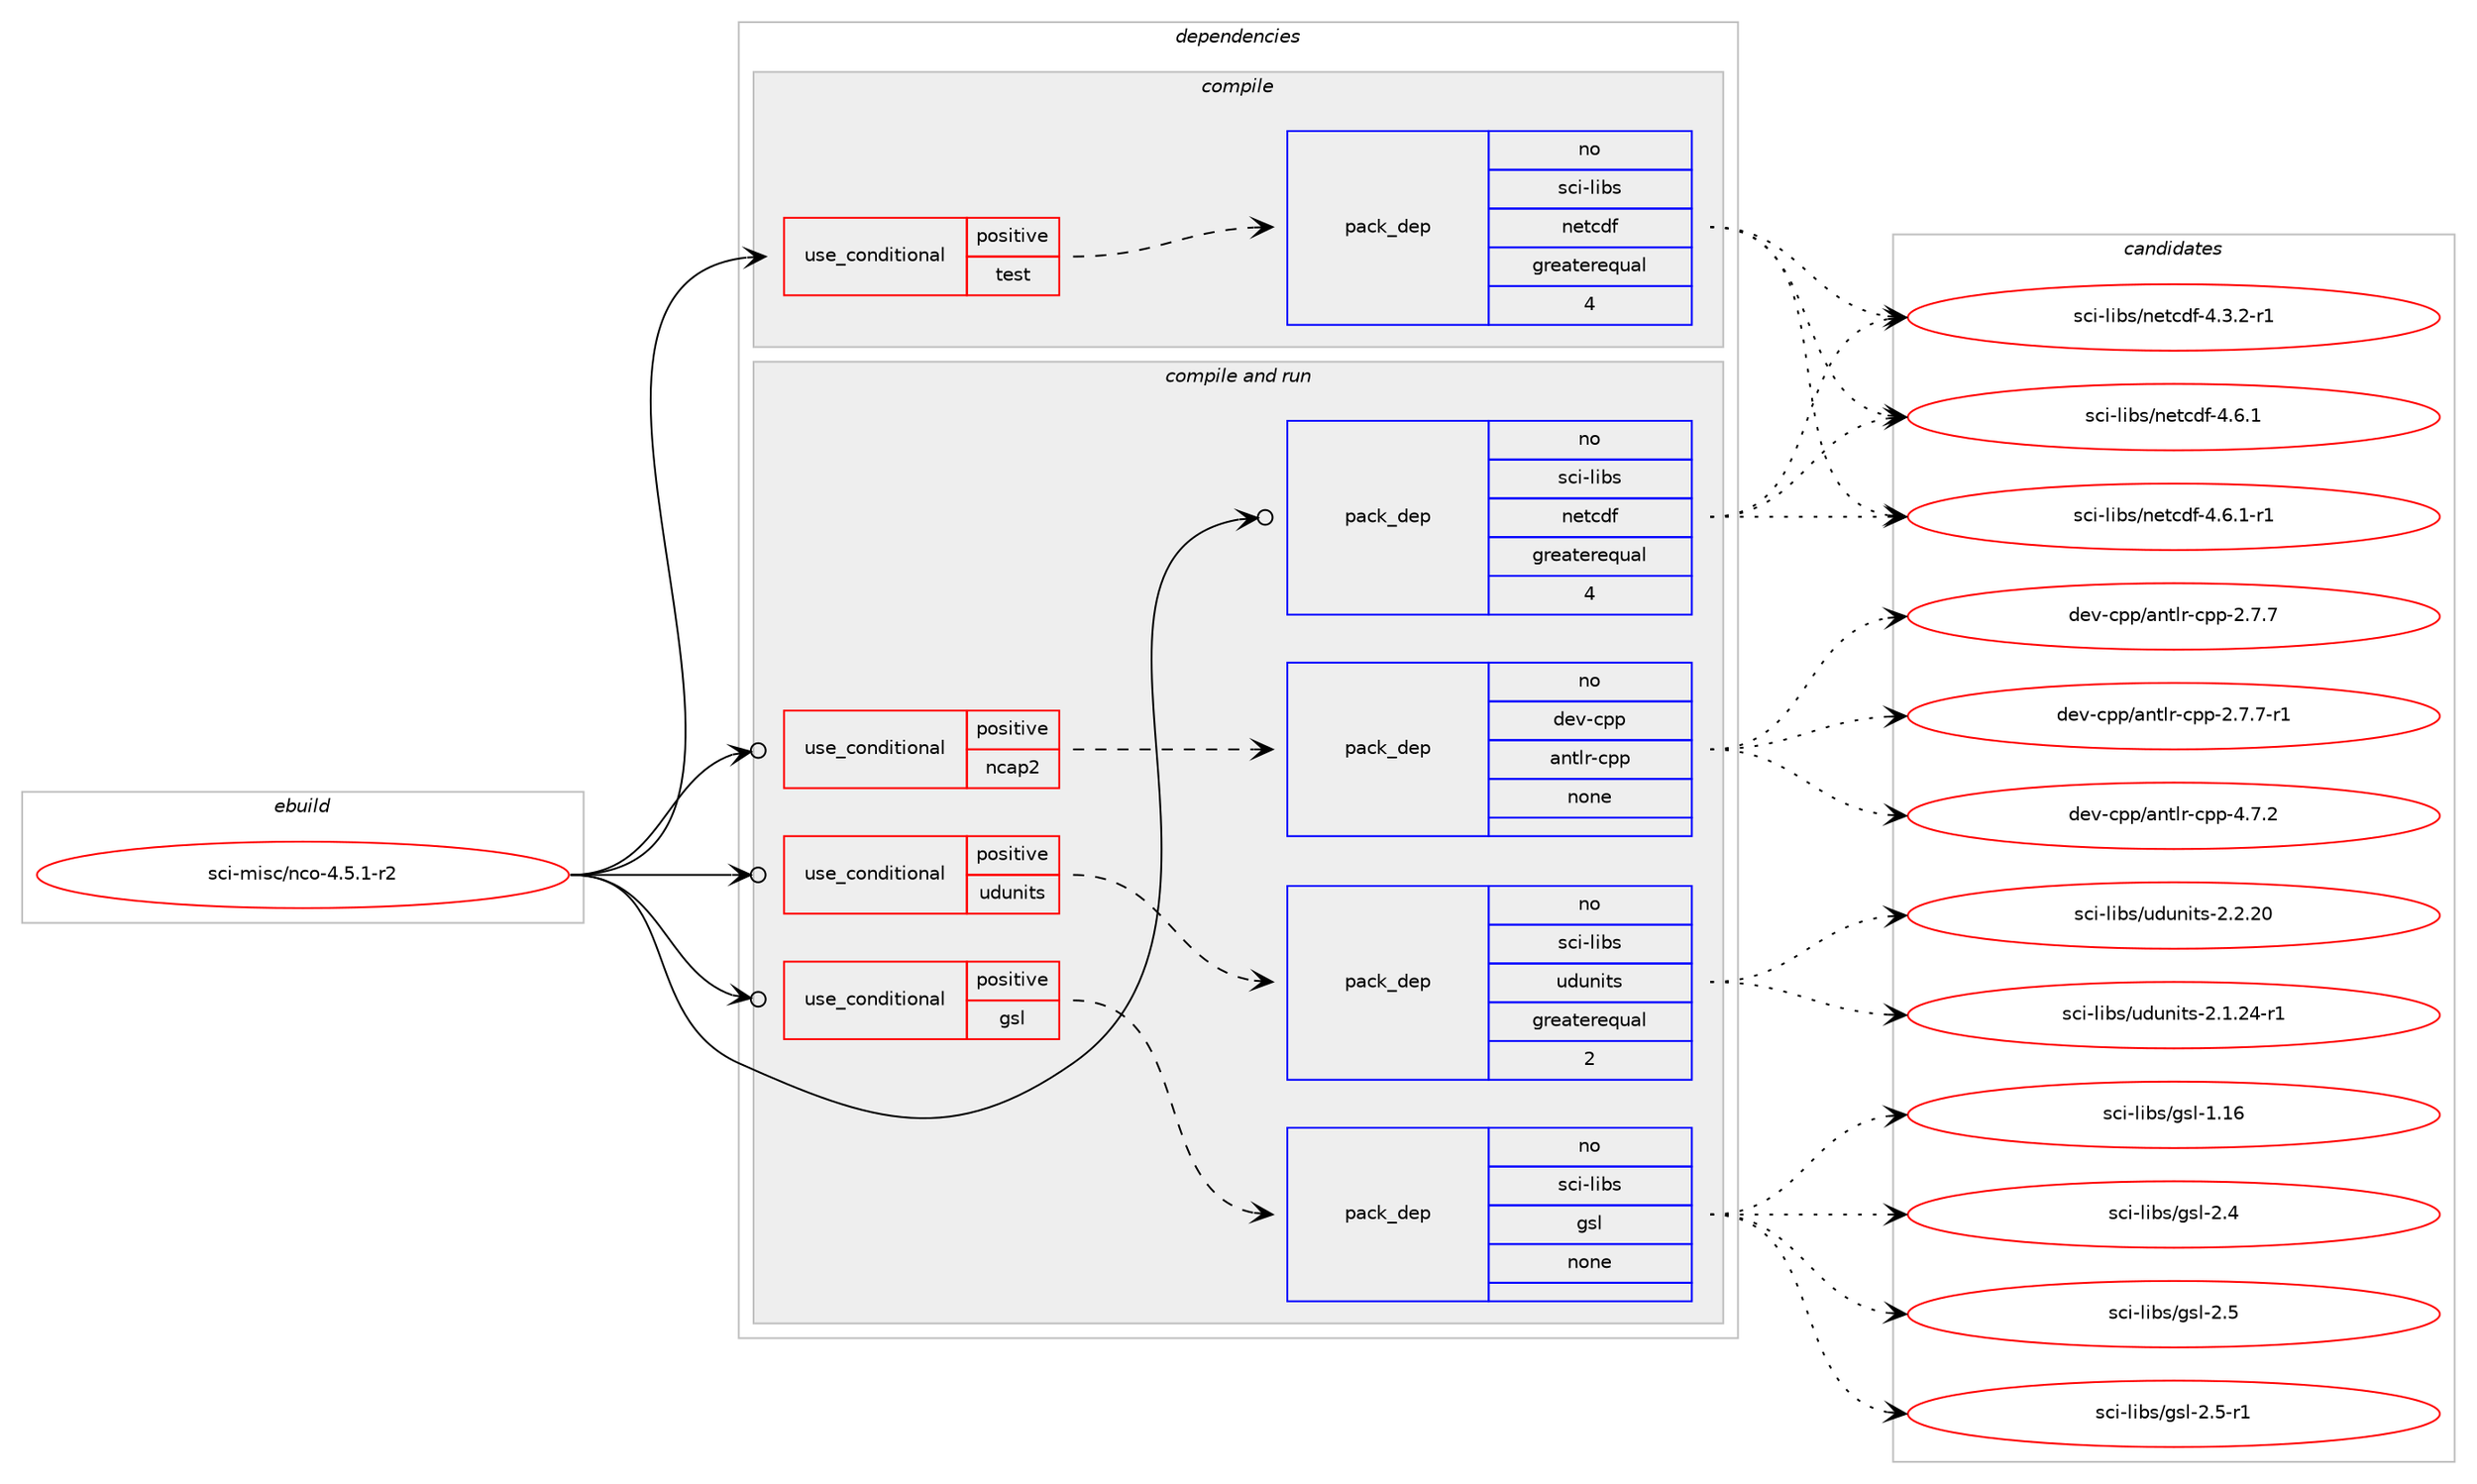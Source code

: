 digraph prolog {

# *************
# Graph options
# *************

newrank=true;
concentrate=true;
compound=true;
graph [rankdir=LR,fontname=Helvetica,fontsize=10,ranksep=1.5];#, ranksep=2.5, nodesep=0.2];
edge  [arrowhead=vee];
node  [fontname=Helvetica,fontsize=10];

# **********
# The ebuild
# **********

subgraph cluster_leftcol {
color=gray;
rank=same;
label=<<i>ebuild</i>>;
id [label="sci-misc/nco-4.5.1-r2", color=red, width=4, href="../sci-misc/nco-4.5.1-r2.svg"];
}

# ****************
# The dependencies
# ****************

subgraph cluster_midcol {
color=gray;
label=<<i>dependencies</i>>;
subgraph cluster_compile {
fillcolor="#eeeeee";
style=filled;
label=<<i>compile</i>>;
subgraph cond209472 {
dependency862985 [label=<<TABLE BORDER="0" CELLBORDER="1" CELLSPACING="0" CELLPADDING="4"><TR><TD ROWSPAN="3" CELLPADDING="10">use_conditional</TD></TR><TR><TD>positive</TD></TR><TR><TD>test</TD></TR></TABLE>>, shape=none, color=red];
subgraph pack638257 {
dependency862986 [label=<<TABLE BORDER="0" CELLBORDER="1" CELLSPACING="0" CELLPADDING="4" WIDTH="220"><TR><TD ROWSPAN="6" CELLPADDING="30">pack_dep</TD></TR><TR><TD WIDTH="110">no</TD></TR><TR><TD>sci-libs</TD></TR><TR><TD>netcdf</TD></TR><TR><TD>greaterequal</TD></TR><TR><TD>4</TD></TR></TABLE>>, shape=none, color=blue];
}
dependency862985:e -> dependency862986:w [weight=20,style="dashed",arrowhead="vee"];
}
id:e -> dependency862985:w [weight=20,style="solid",arrowhead="vee"];
}
subgraph cluster_compileandrun {
fillcolor="#eeeeee";
style=filled;
label=<<i>compile and run</i>>;
subgraph cond209473 {
dependency862987 [label=<<TABLE BORDER="0" CELLBORDER="1" CELLSPACING="0" CELLPADDING="4"><TR><TD ROWSPAN="3" CELLPADDING="10">use_conditional</TD></TR><TR><TD>positive</TD></TR><TR><TD>gsl</TD></TR></TABLE>>, shape=none, color=red];
subgraph pack638258 {
dependency862988 [label=<<TABLE BORDER="0" CELLBORDER="1" CELLSPACING="0" CELLPADDING="4" WIDTH="220"><TR><TD ROWSPAN="6" CELLPADDING="30">pack_dep</TD></TR><TR><TD WIDTH="110">no</TD></TR><TR><TD>sci-libs</TD></TR><TR><TD>gsl</TD></TR><TR><TD>none</TD></TR><TR><TD></TD></TR></TABLE>>, shape=none, color=blue];
}
dependency862987:e -> dependency862988:w [weight=20,style="dashed",arrowhead="vee"];
}
id:e -> dependency862987:w [weight=20,style="solid",arrowhead="odotvee"];
subgraph cond209474 {
dependency862989 [label=<<TABLE BORDER="0" CELLBORDER="1" CELLSPACING="0" CELLPADDING="4"><TR><TD ROWSPAN="3" CELLPADDING="10">use_conditional</TD></TR><TR><TD>positive</TD></TR><TR><TD>ncap2</TD></TR></TABLE>>, shape=none, color=red];
subgraph pack638259 {
dependency862990 [label=<<TABLE BORDER="0" CELLBORDER="1" CELLSPACING="0" CELLPADDING="4" WIDTH="220"><TR><TD ROWSPAN="6" CELLPADDING="30">pack_dep</TD></TR><TR><TD WIDTH="110">no</TD></TR><TR><TD>dev-cpp</TD></TR><TR><TD>antlr-cpp</TD></TR><TR><TD>none</TD></TR><TR><TD></TD></TR></TABLE>>, shape=none, color=blue];
}
dependency862989:e -> dependency862990:w [weight=20,style="dashed",arrowhead="vee"];
}
id:e -> dependency862989:w [weight=20,style="solid",arrowhead="odotvee"];
subgraph cond209475 {
dependency862991 [label=<<TABLE BORDER="0" CELLBORDER="1" CELLSPACING="0" CELLPADDING="4"><TR><TD ROWSPAN="3" CELLPADDING="10">use_conditional</TD></TR><TR><TD>positive</TD></TR><TR><TD>udunits</TD></TR></TABLE>>, shape=none, color=red];
subgraph pack638260 {
dependency862992 [label=<<TABLE BORDER="0" CELLBORDER="1" CELLSPACING="0" CELLPADDING="4" WIDTH="220"><TR><TD ROWSPAN="6" CELLPADDING="30">pack_dep</TD></TR><TR><TD WIDTH="110">no</TD></TR><TR><TD>sci-libs</TD></TR><TR><TD>udunits</TD></TR><TR><TD>greaterequal</TD></TR><TR><TD>2</TD></TR></TABLE>>, shape=none, color=blue];
}
dependency862991:e -> dependency862992:w [weight=20,style="dashed",arrowhead="vee"];
}
id:e -> dependency862991:w [weight=20,style="solid",arrowhead="odotvee"];
subgraph pack638261 {
dependency862993 [label=<<TABLE BORDER="0" CELLBORDER="1" CELLSPACING="0" CELLPADDING="4" WIDTH="220"><TR><TD ROWSPAN="6" CELLPADDING="30">pack_dep</TD></TR><TR><TD WIDTH="110">no</TD></TR><TR><TD>sci-libs</TD></TR><TR><TD>netcdf</TD></TR><TR><TD>greaterequal</TD></TR><TR><TD>4</TD></TR></TABLE>>, shape=none, color=blue];
}
id:e -> dependency862993:w [weight=20,style="solid",arrowhead="odotvee"];
}
subgraph cluster_run {
fillcolor="#eeeeee";
style=filled;
label=<<i>run</i>>;
}
}

# **************
# The candidates
# **************

subgraph cluster_choices {
rank=same;
color=gray;
label=<<i>candidates</i>>;

subgraph choice638257 {
color=black;
nodesep=1;
choice11599105451081059811547110101116991001024552465146504511449 [label="sci-libs/netcdf-4.3.2-r1", color=red, width=4,href="../sci-libs/netcdf-4.3.2-r1.svg"];
choice1159910545108105981154711010111699100102455246544649 [label="sci-libs/netcdf-4.6.1", color=red, width=4,href="../sci-libs/netcdf-4.6.1.svg"];
choice11599105451081059811547110101116991001024552465446494511449 [label="sci-libs/netcdf-4.6.1-r1", color=red, width=4,href="../sci-libs/netcdf-4.6.1-r1.svg"];
dependency862986:e -> choice11599105451081059811547110101116991001024552465146504511449:w [style=dotted,weight="100"];
dependency862986:e -> choice1159910545108105981154711010111699100102455246544649:w [style=dotted,weight="100"];
dependency862986:e -> choice11599105451081059811547110101116991001024552465446494511449:w [style=dotted,weight="100"];
}
subgraph choice638258 {
color=black;
nodesep=1;
choice115991054510810598115471031151084549464954 [label="sci-libs/gsl-1.16", color=red, width=4,href="../sci-libs/gsl-1.16.svg"];
choice1159910545108105981154710311510845504652 [label="sci-libs/gsl-2.4", color=red, width=4,href="../sci-libs/gsl-2.4.svg"];
choice1159910545108105981154710311510845504653 [label="sci-libs/gsl-2.5", color=red, width=4,href="../sci-libs/gsl-2.5.svg"];
choice11599105451081059811547103115108455046534511449 [label="sci-libs/gsl-2.5-r1", color=red, width=4,href="../sci-libs/gsl-2.5-r1.svg"];
dependency862988:e -> choice115991054510810598115471031151084549464954:w [style=dotted,weight="100"];
dependency862988:e -> choice1159910545108105981154710311510845504652:w [style=dotted,weight="100"];
dependency862988:e -> choice1159910545108105981154710311510845504653:w [style=dotted,weight="100"];
dependency862988:e -> choice11599105451081059811547103115108455046534511449:w [style=dotted,weight="100"];
}
subgraph choice638259 {
color=black;
nodesep=1;
choice100101118459911211247971101161081144599112112455046554655 [label="dev-cpp/antlr-cpp-2.7.7", color=red, width=4,href="../dev-cpp/antlr-cpp-2.7.7.svg"];
choice1001011184599112112479711011610811445991121124550465546554511449 [label="dev-cpp/antlr-cpp-2.7.7-r1", color=red, width=4,href="../dev-cpp/antlr-cpp-2.7.7-r1.svg"];
choice100101118459911211247971101161081144599112112455246554650 [label="dev-cpp/antlr-cpp-4.7.2", color=red, width=4,href="../dev-cpp/antlr-cpp-4.7.2.svg"];
dependency862990:e -> choice100101118459911211247971101161081144599112112455046554655:w [style=dotted,weight="100"];
dependency862990:e -> choice1001011184599112112479711011610811445991121124550465546554511449:w [style=dotted,weight="100"];
dependency862990:e -> choice100101118459911211247971101161081144599112112455246554650:w [style=dotted,weight="100"];
}
subgraph choice638260 {
color=black;
nodesep=1;
choice11599105451081059811547117100117110105116115455046494650524511449 [label="sci-libs/udunits-2.1.24-r1", color=red, width=4,href="../sci-libs/udunits-2.1.24-r1.svg"];
choice1159910545108105981154711710011711010511611545504650465048 [label="sci-libs/udunits-2.2.20", color=red, width=4,href="../sci-libs/udunits-2.2.20.svg"];
dependency862992:e -> choice11599105451081059811547117100117110105116115455046494650524511449:w [style=dotted,weight="100"];
dependency862992:e -> choice1159910545108105981154711710011711010511611545504650465048:w [style=dotted,weight="100"];
}
subgraph choice638261 {
color=black;
nodesep=1;
choice11599105451081059811547110101116991001024552465146504511449 [label="sci-libs/netcdf-4.3.2-r1", color=red, width=4,href="../sci-libs/netcdf-4.3.2-r1.svg"];
choice1159910545108105981154711010111699100102455246544649 [label="sci-libs/netcdf-4.6.1", color=red, width=4,href="../sci-libs/netcdf-4.6.1.svg"];
choice11599105451081059811547110101116991001024552465446494511449 [label="sci-libs/netcdf-4.6.1-r1", color=red, width=4,href="../sci-libs/netcdf-4.6.1-r1.svg"];
dependency862993:e -> choice11599105451081059811547110101116991001024552465146504511449:w [style=dotted,weight="100"];
dependency862993:e -> choice1159910545108105981154711010111699100102455246544649:w [style=dotted,weight="100"];
dependency862993:e -> choice11599105451081059811547110101116991001024552465446494511449:w [style=dotted,weight="100"];
}
}

}
